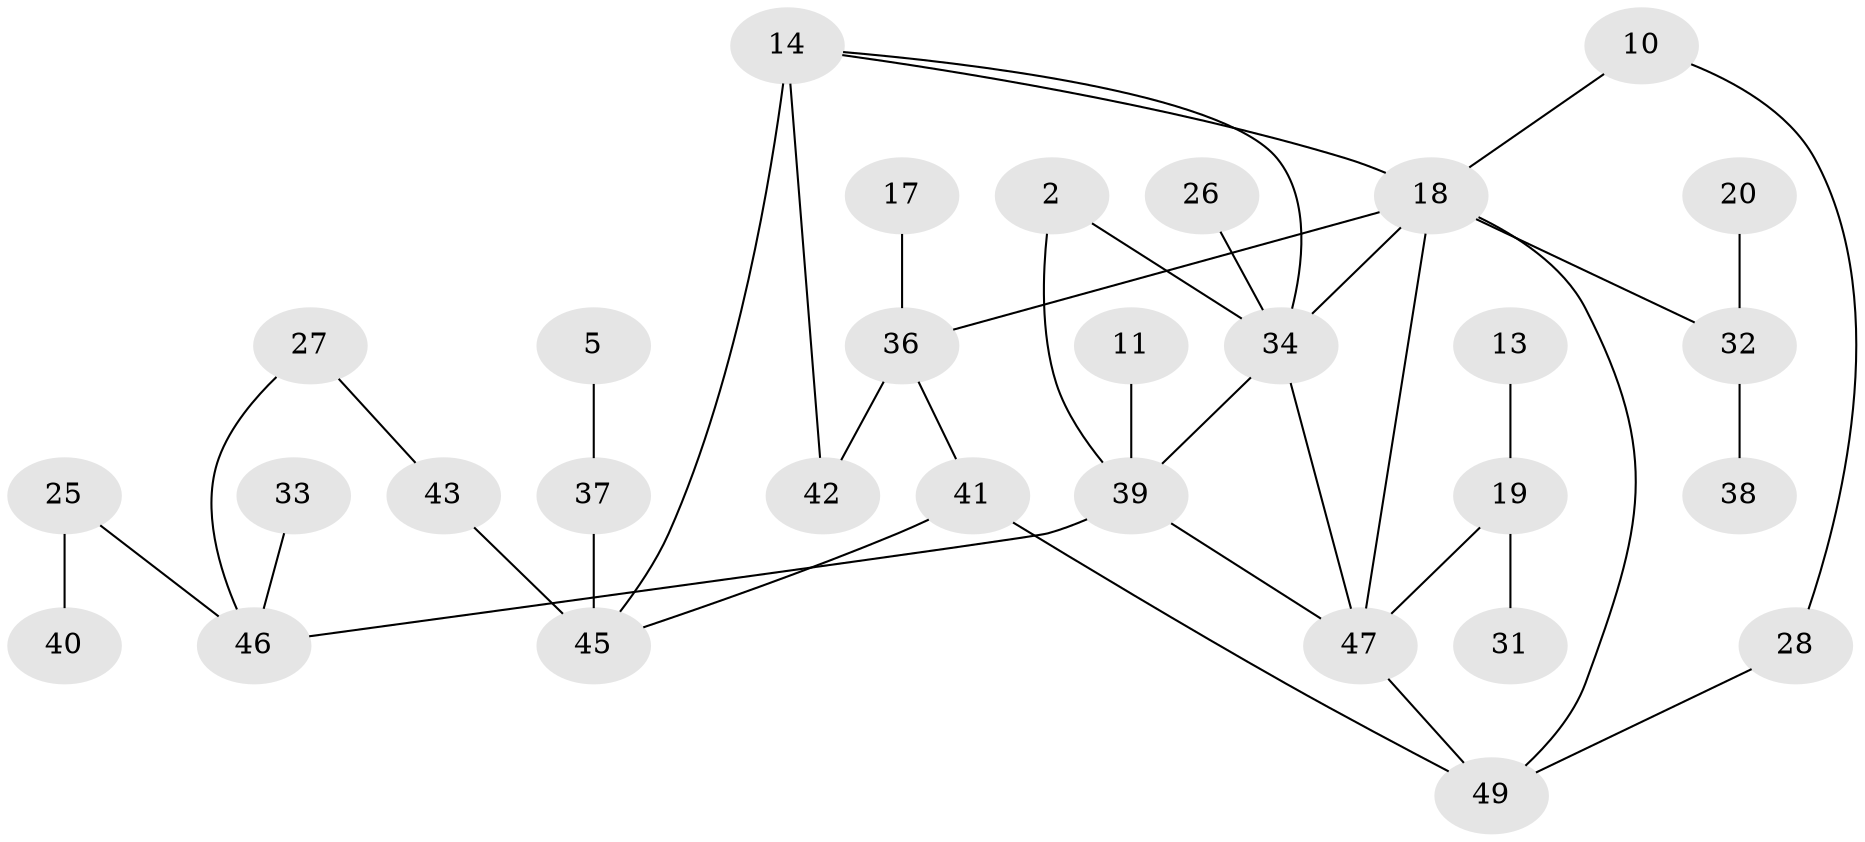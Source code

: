 // original degree distribution, {1: 0.2653061224489796, 2: 0.24489795918367346, 0: 0.1836734693877551, 3: 0.17346938775510204, 4: 0.09183673469387756, 5: 0.030612244897959183, 6: 0.01020408163265306}
// Generated by graph-tools (version 1.1) at 2025/00/03/09/25 03:00:50]
// undirected, 30 vertices, 39 edges
graph export_dot {
graph [start="1"]
  node [color=gray90,style=filled];
  2;
  5;
  10;
  11;
  13;
  14;
  17;
  18;
  19;
  20;
  25;
  26;
  27;
  28;
  31;
  32;
  33;
  34;
  36;
  37;
  38;
  39;
  40;
  41;
  42;
  43;
  45;
  46;
  47;
  49;
  2 -- 34 [weight=1.0];
  2 -- 39 [weight=1.0];
  5 -- 37 [weight=1.0];
  10 -- 18 [weight=1.0];
  10 -- 28 [weight=1.0];
  11 -- 39 [weight=1.0];
  13 -- 19 [weight=1.0];
  14 -- 18 [weight=1.0];
  14 -- 34 [weight=1.0];
  14 -- 42 [weight=2.0];
  14 -- 45 [weight=1.0];
  17 -- 36 [weight=1.0];
  18 -- 32 [weight=1.0];
  18 -- 34 [weight=1.0];
  18 -- 36 [weight=1.0];
  18 -- 47 [weight=1.0];
  18 -- 49 [weight=1.0];
  19 -- 31 [weight=1.0];
  19 -- 47 [weight=1.0];
  20 -- 32 [weight=1.0];
  25 -- 40 [weight=1.0];
  25 -- 46 [weight=1.0];
  26 -- 34 [weight=1.0];
  27 -- 43 [weight=1.0];
  27 -- 46 [weight=1.0];
  28 -- 49 [weight=1.0];
  32 -- 38 [weight=1.0];
  33 -- 46 [weight=1.0];
  34 -- 39 [weight=1.0];
  34 -- 47 [weight=1.0];
  36 -- 41 [weight=1.0];
  36 -- 42 [weight=1.0];
  37 -- 45 [weight=1.0];
  39 -- 46 [weight=1.0];
  39 -- 47 [weight=1.0];
  41 -- 45 [weight=1.0];
  41 -- 49 [weight=1.0];
  43 -- 45 [weight=2.0];
  47 -- 49 [weight=1.0];
}
